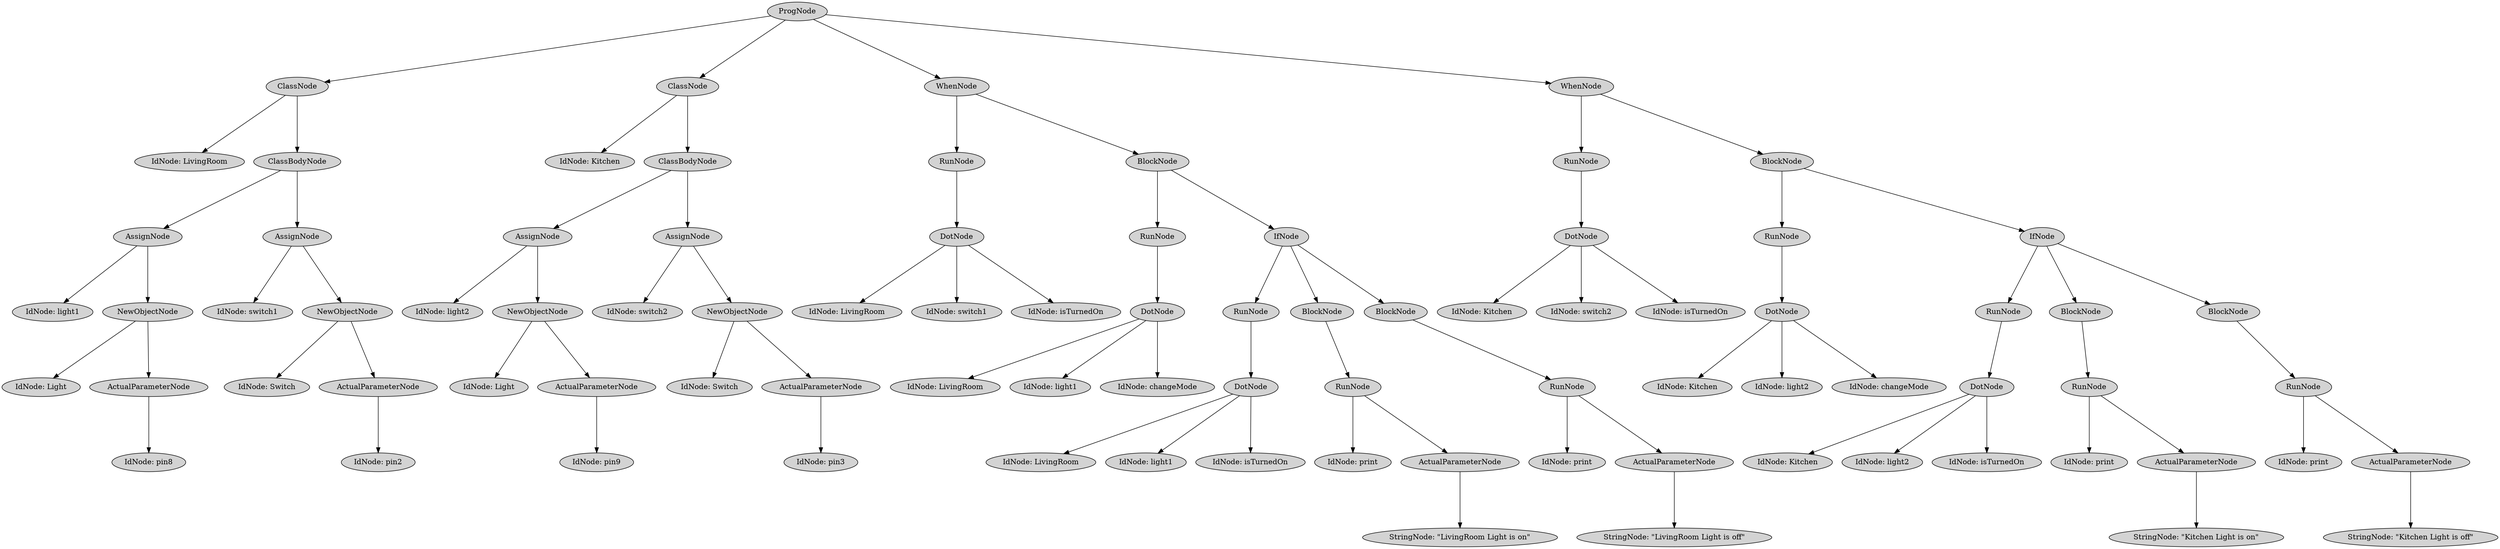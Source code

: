digraph G {
	graph [ranksep=1.5 ratio=fill]
	node [style=filled]
	3098087 [label=ProgNode]
	3098091 [label=ClassNode]
	3098087 -> 3098091
	3098079 [label="IdNode: LivingRoom"]
	3098091 -> 3098079
	3098085 [label=ClassBodyNode]
	3098091 -> 3098085
	3098095 [label=AssignNode]
	3098085 -> 3098095
	3098099 [label="IdNode: light1"]
	3098095 -> 3098099
	3099907 [label=NewObjectNode]
	3098095 -> 3099907
	3099911 [label="IdNode: Light"]
	3099907 -> 3099911
	2909765 [label=ActualParameterNode]
	3099907 -> 2909765
	3099935 [label="IdNode: pin8"]
	2909765 -> 3099935
	3098097 [label=AssignNode]
	3098085 -> 3098097
	3098105 [label="IdNode: switch1"]
	3098097 -> 3098105
	3099917 [label=NewObjectNode]
	3098097 -> 3099917
	3099921 [label="IdNode: Switch"]
	3099917 -> 3099921
	3099919 [label=ActualParameterNode]
	3099917 -> 3099919
	3099947 [label="IdNode: pin2"]
	3099919 -> 3099947
	3098089 [label=ClassNode]
	3098087 -> 3098089
	3098111 [label="IdNode: Kitchen"]
	3098089 -> 3098111
	3098103 [label=ClassBodyNode]
	3098089 -> 3098103
	3098107 [label=AssignNode]
	3098103 -> 3098107
	3099909 [label="IdNode: light2"]
	3098107 -> 3099909
	3099937 [label=NewObjectNode]
	3098107 -> 3099937
	3099933 [label="IdNode: Light"]
	3099937 -> 3099933
	3099939 [label=ActualParameterNode]
	3099937 -> 3099939
	3099965 [label="IdNode: pin9"]
	3099939 -> 3099965
	3099915 [label=AssignNode]
	3098103 -> 3099915
	3099929 [label="IdNode: switch2"]
	3099915 -> 3099929
	3099949 [label=NewObjectNode]
	3099915 -> 3099949
	3099953 [label="IdNode: Switch"]
	3099949 -> 3099953
	3099951 [label=ActualParameterNode]
	3099949 -> 3099951
	3099979 [label="IdNode: pin3"]
	3099951 -> 3099979
	3098109 [label=WhenNode]
	3098087 -> 3098109
	3099941 [label=RunNode]
	3098109 -> 3099941
	3099963 [label=DotNode]
	3099941 -> 3099963
	3099961 [label="IdNode: LivingRoom"]
	3099963 -> 3099961
	3099969 [label="IdNode: switch1"]
	3099963 -> 3099969
	3099971 [label="IdNode: isTurnedOn"]
	3099963 -> 3099971
	3099925 [label=BlockNode]
	3098109 -> 3099925
	3099923 [label=RunNode]
	3099925 -> 3099923
	3099967 [label=DotNode]
	3099923 -> 3099967
	3099945 [label="IdNode: LivingRoom"]
	3099967 -> 3099945
	3099955 [label="IdNode: light1"]
	3099967 -> 3099955
	3099959 [label="IdNode: changeMode"]
	3099967 -> 3099959
	3099943 [label=IfNode]
	3099925 -> 3099943
	3099989 [label=RunNode]
	3099943 -> 3099989
	3100001 [label=DotNode]
	3099989 -> 3100001
	3099995 [label="IdNode: LivingRoom"]
	3100001 -> 3099995
	3099999 [label="IdNode: light1"]
	3100001 -> 3099999
	3100003 [label="IdNode: isTurnedOn"]
	3100001 -> 3100003
	3099981 [label=BlockNode]
	3099943 -> 3099981
	3099973 [label=RunNode]
	3099981 -> 3099973
	3099985 [label="IdNode: print"]
	3099973 -> 3099985
	3099983 [label=ActualParameterNode]
	3099973 -> 3099983
	3100011 [label="StringNode: \"LivingRoom Light is on\""]
	3099983 -> 3100011
	3099991 [label=BlockNode]
	3099943 -> 3099991
	3099987 [label=RunNode]
	3099991 -> 3099987
	3100007 [label="IdNode: print"]
	3099987 -> 3100007
	3099997 [label=ActualParameterNode]
	3099987 -> 3099997
	3100025 [label="StringNode: \"LivingRoom Light is off\""]
	3099997 -> 3100025
	3099913 [label=WhenNode]
	3098087 -> 3099913
	3100009 [label=RunNode]
	3099913 -> 3100009
	3100029 [label=DotNode]
	3100009 -> 3100029
	3100021 [label="IdNode: Kitchen"]
	3100029 -> 3100021
	3100023 [label="IdNode: switch2"]
	3100029 -> 3100023
	3100031 [label="IdNode: isTurnedOn"]
	3100029 -> 3100031
	3099975 [label=BlockNode]
	3099913 -> 3099975
	3099977 [label=RunNode]
	3099975 -> 3099977
	3100017 [label=DotNode]
	3099977 -> 3100017
	3100005 [label="IdNode: Kitchen"]
	3100017 -> 3100005
	3100013 [label="IdNode: light2"]
	3100017 -> 3100013
	3100027 [label="IdNode: changeMode"]
	3100017 -> 3100027
	3099993 [label=IfNode]
	3099975 -> 3099993
	3100047 [label=RunNode]
	3099993 -> 3100047
	3100059 [label=DotNode]
	3100047 -> 3100059
	3100053 [label="IdNode: Kitchen"]
	3100059 -> 3100053
	3100057 [label="IdNode: light2"]
	3100059 -> 3100057
	3100061 [label="IdNode: isTurnedOn"]
	3100059 -> 3100061
	3100037 [label=BlockNode]
	3099993 -> 3100037
	3100035 [label=RunNode]
	3100037 -> 3100035
	3100043 [label="IdNode: print"]
	3100035 -> 3100043
	3100039 [label=ActualParameterNode]
	3100035 -> 3100039
	3100069 [label="StringNode: \"Kitchen Light is on\""]
	3100039 -> 3100069
	3100049 [label=BlockNode]
	3099993 -> 3100049
	3100045 [label=RunNode]
	3100049 -> 3100045
	3100065 [label="IdNode: print"]
	3100045 -> 3100065
	3100055 [label=ActualParameterNode]
	3100045 -> 3100055
	3100083 [label="StringNode: \"Kitchen Light is off\""]
	3100055 -> 3100083
	overlap=false
}
